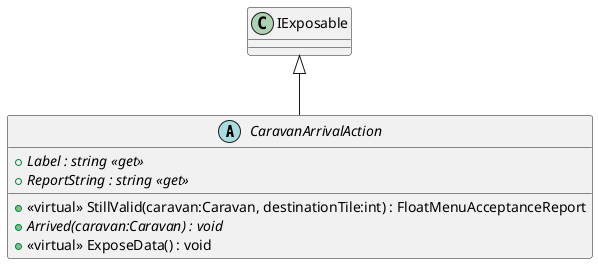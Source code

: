 @startuml
abstract class CaravanArrivalAction {
    + {abstract} Label : string <<get>>
    + {abstract} ReportString : string <<get>>
    + <<virtual>> StillValid(caravan:Caravan, destinationTile:int) : FloatMenuAcceptanceReport
    + {abstract} Arrived(caravan:Caravan) : void
    + <<virtual>> ExposeData() : void
}
IExposable <|-- CaravanArrivalAction
@enduml
